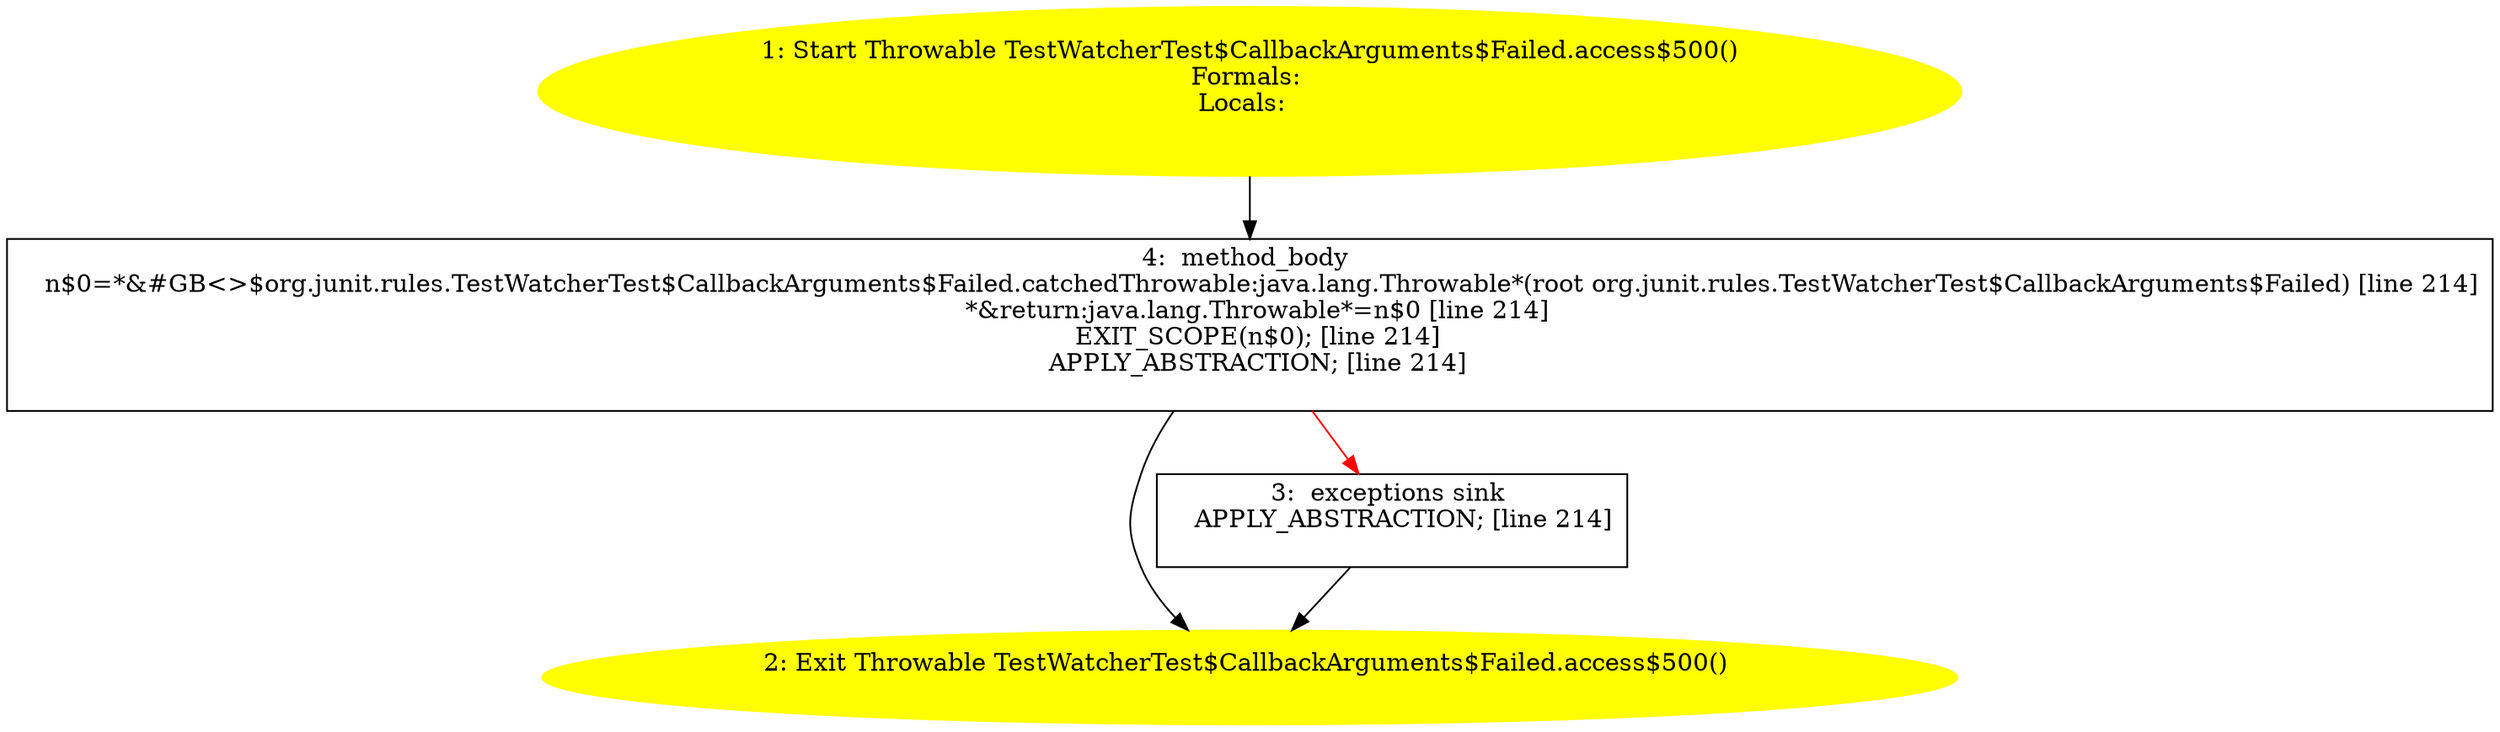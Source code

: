 /* @generated */
digraph cfg {
"org.junit.rules.TestWatcherTest$CallbackArguments$Failed.access$500():java.lang.Throwable.87ceb2e9eec924ea2188cf223da38e4f_1" [label="1: Start Throwable TestWatcherTest$CallbackArguments$Failed.access$500()\nFormals: \nLocals:  \n  " color=yellow style=filled]
	

	 "org.junit.rules.TestWatcherTest$CallbackArguments$Failed.access$500():java.lang.Throwable.87ceb2e9eec924ea2188cf223da38e4f_1" -> "org.junit.rules.TestWatcherTest$CallbackArguments$Failed.access$500():java.lang.Throwable.87ceb2e9eec924ea2188cf223da38e4f_4" ;
"org.junit.rules.TestWatcherTest$CallbackArguments$Failed.access$500():java.lang.Throwable.87ceb2e9eec924ea2188cf223da38e4f_2" [label="2: Exit Throwable TestWatcherTest$CallbackArguments$Failed.access$500() \n  " color=yellow style=filled]
	

"org.junit.rules.TestWatcherTest$CallbackArguments$Failed.access$500():java.lang.Throwable.87ceb2e9eec924ea2188cf223da38e4f_3" [label="3:  exceptions sink \n   APPLY_ABSTRACTION; [line 214]\n " shape="box"]
	

	 "org.junit.rules.TestWatcherTest$CallbackArguments$Failed.access$500():java.lang.Throwable.87ceb2e9eec924ea2188cf223da38e4f_3" -> "org.junit.rules.TestWatcherTest$CallbackArguments$Failed.access$500():java.lang.Throwable.87ceb2e9eec924ea2188cf223da38e4f_2" ;
"org.junit.rules.TestWatcherTest$CallbackArguments$Failed.access$500():java.lang.Throwable.87ceb2e9eec924ea2188cf223da38e4f_4" [label="4:  method_body \n   n$0=*&#GB<>$org.junit.rules.TestWatcherTest$CallbackArguments$Failed.catchedThrowable:java.lang.Throwable*(root org.junit.rules.TestWatcherTest$CallbackArguments$Failed) [line 214]\n  *&return:java.lang.Throwable*=n$0 [line 214]\n  EXIT_SCOPE(n$0); [line 214]\n  APPLY_ABSTRACTION; [line 214]\n " shape="box"]
	

	 "org.junit.rules.TestWatcherTest$CallbackArguments$Failed.access$500():java.lang.Throwable.87ceb2e9eec924ea2188cf223da38e4f_4" -> "org.junit.rules.TestWatcherTest$CallbackArguments$Failed.access$500():java.lang.Throwable.87ceb2e9eec924ea2188cf223da38e4f_2" ;
	 "org.junit.rules.TestWatcherTest$CallbackArguments$Failed.access$500():java.lang.Throwable.87ceb2e9eec924ea2188cf223da38e4f_4" -> "org.junit.rules.TestWatcherTest$CallbackArguments$Failed.access$500():java.lang.Throwable.87ceb2e9eec924ea2188cf223da38e4f_3" [color="red" ];
}
